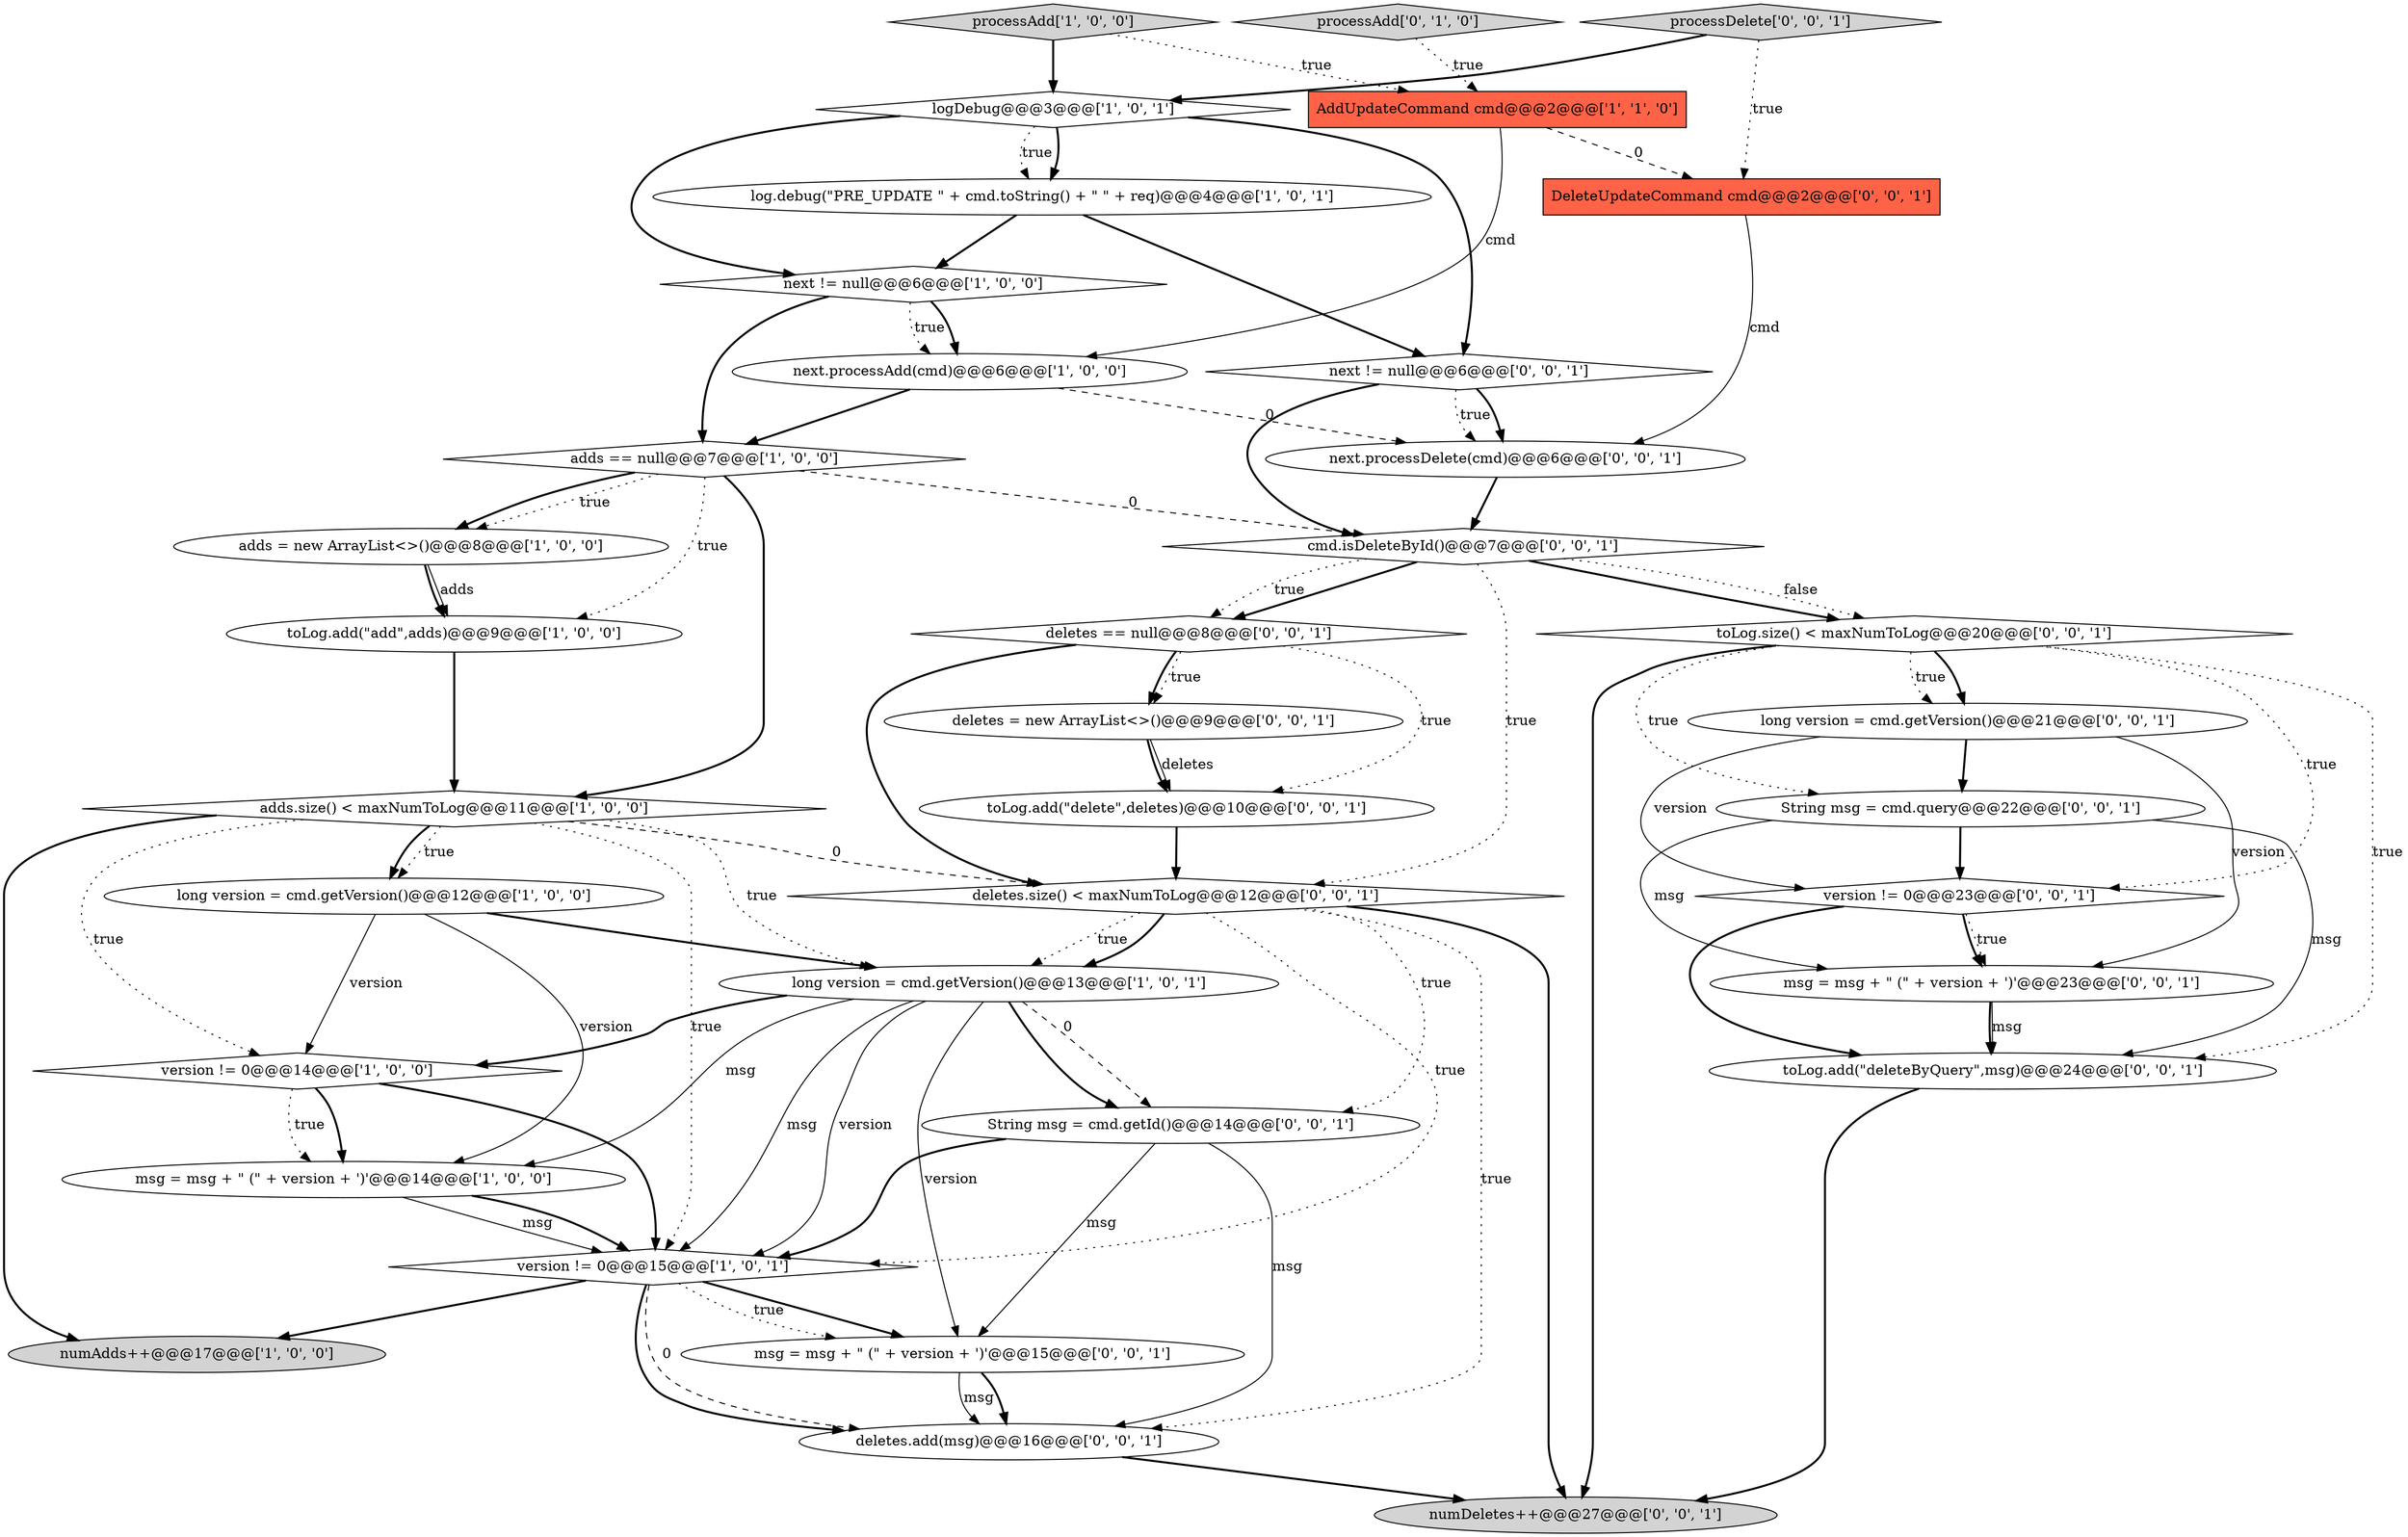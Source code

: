digraph {
11 [style = filled, label = "long version = cmd.getVersion()@@@12@@@['1', '0', '0']", fillcolor = white, shape = ellipse image = "AAA0AAABBB1BBB"];
13 [style = filled, label = "version != 0@@@15@@@['1', '0', '1']", fillcolor = white, shape = diamond image = "AAA0AAABBB1BBB"];
25 [style = filled, label = "String msg = cmd.query@@@22@@@['0', '0', '1']", fillcolor = white, shape = ellipse image = "AAA0AAABBB3BBB"];
3 [style = filled, label = "adds = new ArrayList<>()@@@8@@@['1', '0', '0']", fillcolor = white, shape = ellipse image = "AAA0AAABBB1BBB"];
32 [style = filled, label = "msg = msg + \" (\" + version + ')'@@@23@@@['0', '0', '1']", fillcolor = white, shape = ellipse image = "AAA0AAABBB3BBB"];
19 [style = filled, label = "toLog.add(\"delete\",deletes)@@@10@@@['0', '0', '1']", fillcolor = white, shape = ellipse image = "AAA0AAABBB3BBB"];
23 [style = filled, label = "DeleteUpdateCommand cmd@@@2@@@['0', '0', '1']", fillcolor = tomato, shape = box image = "AAA0AAABBB3BBB"];
2 [style = filled, label = "toLog.add(\"add\",adds)@@@9@@@['1', '0', '0']", fillcolor = white, shape = ellipse image = "AAA0AAABBB1BBB"];
24 [style = filled, label = "deletes.add(msg)@@@16@@@['0', '0', '1']", fillcolor = white, shape = ellipse image = "AAA0AAABBB3BBB"];
9 [style = filled, label = "long version = cmd.getVersion()@@@13@@@['1', '0', '1']", fillcolor = white, shape = ellipse image = "AAA0AAABBB1BBB"];
26 [style = filled, label = "next.processDelete(cmd)@@@6@@@['0', '0', '1']", fillcolor = white, shape = ellipse image = "AAA0AAABBB3BBB"];
34 [style = filled, label = "processDelete['0', '0', '1']", fillcolor = lightgray, shape = diamond image = "AAA0AAABBB3BBB"];
18 [style = filled, label = "next != null@@@6@@@['0', '0', '1']", fillcolor = white, shape = diamond image = "AAA0AAABBB3BBB"];
28 [style = filled, label = "deletes = new ArrayList<>()@@@9@@@['0', '0', '1']", fillcolor = white, shape = ellipse image = "AAA0AAABBB3BBB"];
20 [style = filled, label = "toLog.add(\"deleteByQuery\",msg)@@@24@@@['0', '0', '1']", fillcolor = white, shape = ellipse image = "AAA0AAABBB3BBB"];
8 [style = filled, label = "version != 0@@@14@@@['1', '0', '0']", fillcolor = white, shape = diamond image = "AAA0AAABBB1BBB"];
7 [style = filled, label = "adds.size() < maxNumToLog@@@11@@@['1', '0', '0']", fillcolor = white, shape = diamond image = "AAA0AAABBB1BBB"];
29 [style = filled, label = "numDeletes++@@@27@@@['0', '0', '1']", fillcolor = lightgray, shape = ellipse image = "AAA0AAABBB3BBB"];
14 [style = filled, label = "log.debug(\"PRE_UPDATE \" + cmd.toString() + \" \" + req)@@@4@@@['1', '0', '1']", fillcolor = white, shape = ellipse image = "AAA0AAABBB1BBB"];
12 [style = filled, label = "next.processAdd(cmd)@@@6@@@['1', '0', '0']", fillcolor = white, shape = ellipse image = "AAA0AAABBB1BBB"];
17 [style = filled, label = "cmd.isDeleteById()@@@7@@@['0', '0', '1']", fillcolor = white, shape = diamond image = "AAA0AAABBB3BBB"];
33 [style = filled, label = "deletes.size() < maxNumToLog@@@12@@@['0', '0', '1']", fillcolor = white, shape = diamond image = "AAA0AAABBB3BBB"];
4 [style = filled, label = "processAdd['1', '0', '0']", fillcolor = lightgray, shape = diamond image = "AAA0AAABBB1BBB"];
21 [style = filled, label = "String msg = cmd.getId()@@@14@@@['0', '0', '1']", fillcolor = white, shape = ellipse image = "AAA0AAABBB3BBB"];
31 [style = filled, label = "long version = cmd.getVersion()@@@21@@@['0', '0', '1']", fillcolor = white, shape = ellipse image = "AAA0AAABBB3BBB"];
16 [style = filled, label = "processAdd['0', '1', '0']", fillcolor = lightgray, shape = diamond image = "AAA0AAABBB2BBB"];
35 [style = filled, label = "version != 0@@@23@@@['0', '0', '1']", fillcolor = white, shape = diamond image = "AAA0AAABBB3BBB"];
5 [style = filled, label = "AddUpdateCommand cmd@@@2@@@['1', '1', '0']", fillcolor = tomato, shape = box image = "AAA0AAABBB1BBB"];
1 [style = filled, label = "numAdds++@@@17@@@['1', '0', '0']", fillcolor = lightgray, shape = ellipse image = "AAA0AAABBB1BBB"];
22 [style = filled, label = "msg = msg + \" (\" + version + ')'@@@15@@@['0', '0', '1']", fillcolor = white, shape = ellipse image = "AAA0AAABBB3BBB"];
6 [style = filled, label = "next != null@@@6@@@['1', '0', '0']", fillcolor = white, shape = diamond image = "AAA0AAABBB1BBB"];
27 [style = filled, label = "deletes == null@@@8@@@['0', '0', '1']", fillcolor = white, shape = diamond image = "AAA0AAABBB3BBB"];
15 [style = filled, label = "msg = msg + \" (\" + version + ')'@@@14@@@['1', '0', '0']", fillcolor = white, shape = ellipse image = "AAA0AAABBB1BBB"];
30 [style = filled, label = "toLog.size() < maxNumToLog@@@20@@@['0', '0', '1']", fillcolor = white, shape = diamond image = "AAA0AAABBB3BBB"];
0 [style = filled, label = "logDebug@@@3@@@['1', '0', '1']", fillcolor = white, shape = diamond image = "AAA0AAABBB1BBB"];
10 [style = filled, label = "adds == null@@@7@@@['1', '0', '0']", fillcolor = white, shape = diamond image = "AAA0AAABBB1BBB"];
27->28 [style = bold, label=""];
10->3 [style = dotted, label="true"];
11->9 [style = bold, label=""];
25->35 [style = bold, label=""];
27->19 [style = dotted, label="true"];
30->29 [style = bold, label=""];
13->1 [style = bold, label=""];
34->23 [style = dotted, label="true"];
12->26 [style = dashed, label="0"];
13->24 [style = dashed, label="0"];
0->14 [style = bold, label=""];
12->10 [style = bold, label=""];
15->13 [style = solid, label="msg"];
9->21 [style = dashed, label="0"];
16->5 [style = dotted, label="true"];
9->21 [style = bold, label=""];
27->33 [style = bold, label=""];
13->22 [style = bold, label=""];
17->27 [style = bold, label=""];
32->20 [style = bold, label=""];
17->27 [style = dotted, label="true"];
21->13 [style = bold, label=""];
28->19 [style = solid, label="deletes"];
33->13 [style = dotted, label="true"];
15->13 [style = bold, label=""];
7->11 [style = bold, label=""];
7->1 [style = bold, label=""];
5->12 [style = solid, label="cmd"];
26->17 [style = bold, label=""];
35->20 [style = bold, label=""];
5->23 [style = dashed, label="0"];
17->30 [style = dotted, label="false"];
7->13 [style = dotted, label="true"];
9->8 [style = bold, label=""];
10->7 [style = bold, label=""];
34->0 [style = bold, label=""];
4->0 [style = bold, label=""];
33->29 [style = bold, label=""];
13->22 [style = dotted, label="true"];
3->2 [style = bold, label=""];
18->26 [style = dotted, label="true"];
28->19 [style = bold, label=""];
0->14 [style = dotted, label="true"];
14->18 [style = bold, label=""];
6->12 [style = dotted, label="true"];
7->8 [style = dotted, label="true"];
17->33 [style = dotted, label="true"];
14->6 [style = bold, label=""];
19->33 [style = bold, label=""];
4->5 [style = dotted, label="true"];
31->25 [style = bold, label=""];
8->15 [style = bold, label=""];
13->24 [style = bold, label=""];
18->26 [style = bold, label=""];
23->26 [style = solid, label="cmd"];
8->15 [style = dotted, label="true"];
35->32 [style = bold, label=""];
33->9 [style = dotted, label="true"];
9->22 [style = solid, label="version"];
3->2 [style = solid, label="adds"];
22->24 [style = solid, label="msg"];
11->15 [style = solid, label="version"];
33->21 [style = dotted, label="true"];
7->11 [style = dotted, label="true"];
21->24 [style = solid, label="msg"];
9->15 [style = solid, label="msg"];
30->25 [style = dotted, label="true"];
10->2 [style = dotted, label="true"];
30->20 [style = dotted, label="true"];
30->31 [style = bold, label=""];
6->10 [style = bold, label=""];
32->20 [style = solid, label="msg"];
25->32 [style = solid, label="msg"];
10->17 [style = dashed, label="0"];
33->24 [style = dotted, label="true"];
11->8 [style = solid, label="version"];
0->18 [style = bold, label=""];
30->31 [style = dotted, label="true"];
8->13 [style = bold, label=""];
6->12 [style = bold, label=""];
31->32 [style = solid, label="version"];
20->29 [style = bold, label=""];
0->6 [style = bold, label=""];
9->13 [style = solid, label="version"];
18->17 [style = bold, label=""];
10->3 [style = bold, label=""];
17->30 [style = bold, label=""];
24->29 [style = bold, label=""];
7->9 [style = dotted, label="true"];
33->9 [style = bold, label=""];
31->35 [style = solid, label="version"];
27->28 [style = dotted, label="true"];
30->35 [style = dotted, label="true"];
21->22 [style = solid, label="msg"];
25->20 [style = solid, label="msg"];
7->33 [style = dashed, label="0"];
2->7 [style = bold, label=""];
22->24 [style = bold, label=""];
9->13 [style = solid, label="msg"];
35->32 [style = dotted, label="true"];
}
